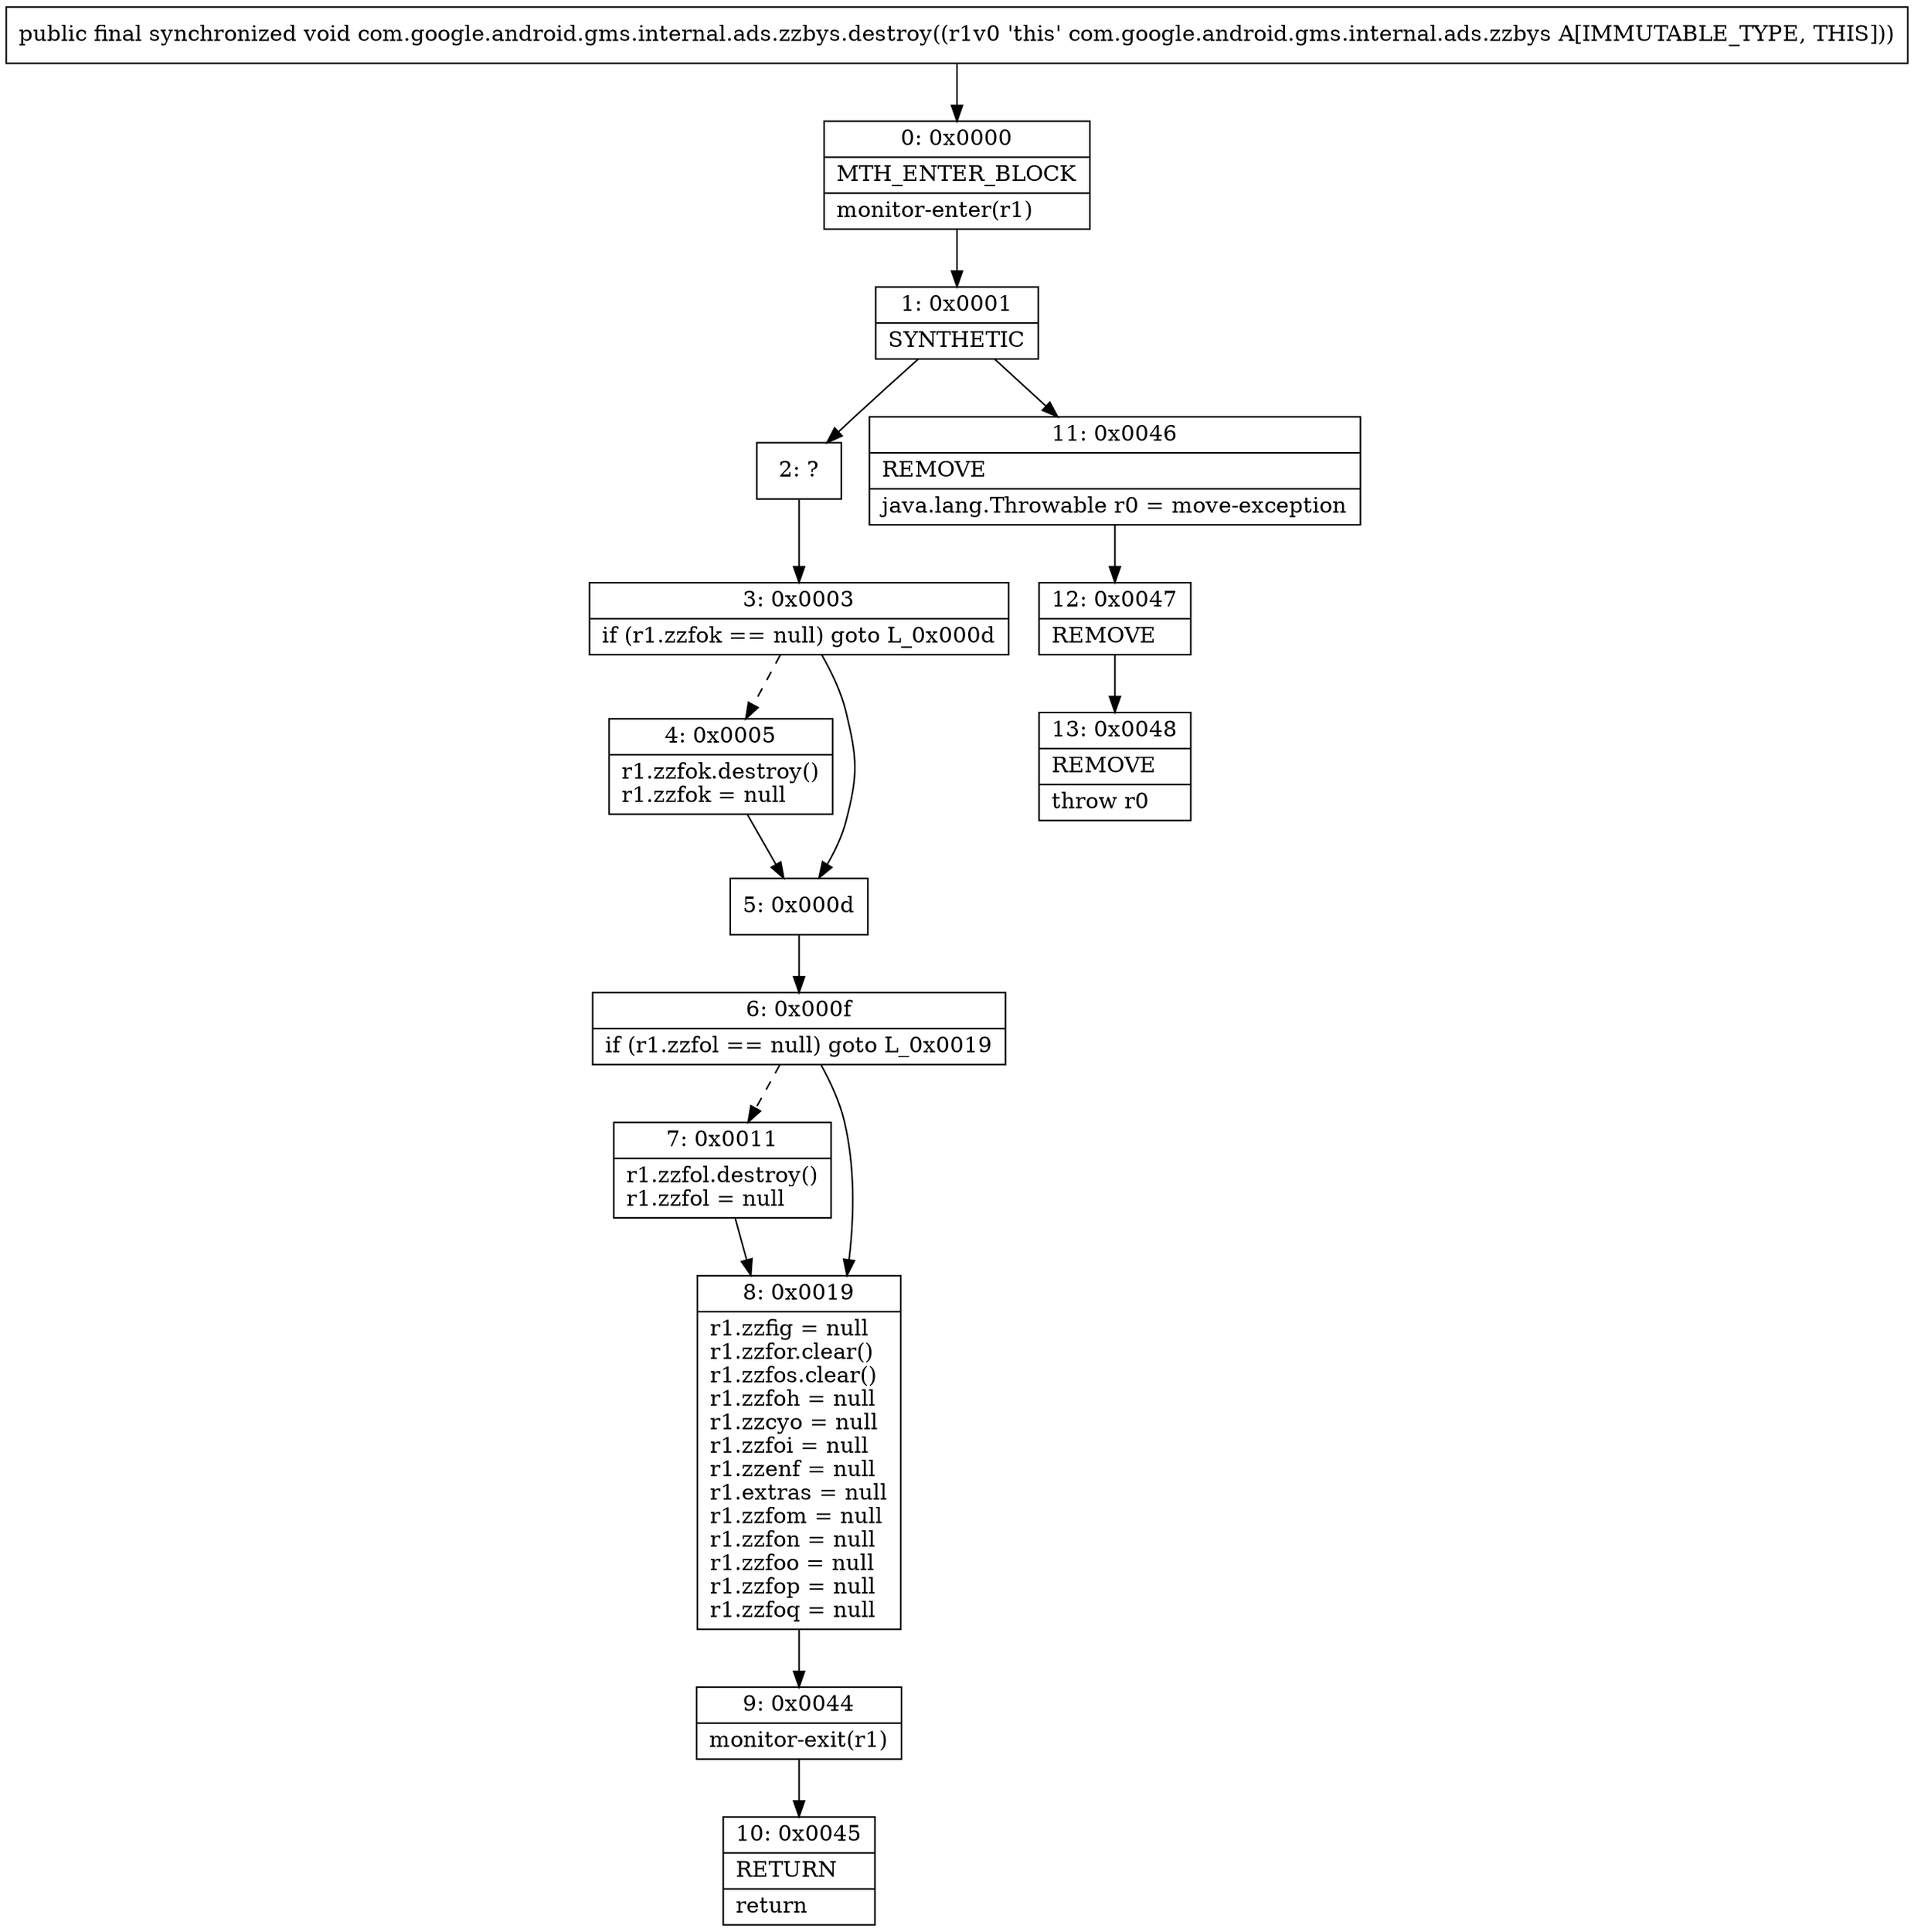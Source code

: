 digraph "CFG forcom.google.android.gms.internal.ads.zzbys.destroy()V" {
Node_0 [shape=record,label="{0\:\ 0x0000|MTH_ENTER_BLOCK\l|monitor\-enter(r1)\l}"];
Node_1 [shape=record,label="{1\:\ 0x0001|SYNTHETIC\l}"];
Node_2 [shape=record,label="{2\:\ ?}"];
Node_3 [shape=record,label="{3\:\ 0x0003|if (r1.zzfok == null) goto L_0x000d\l}"];
Node_4 [shape=record,label="{4\:\ 0x0005|r1.zzfok.destroy()\lr1.zzfok = null\l}"];
Node_5 [shape=record,label="{5\:\ 0x000d}"];
Node_6 [shape=record,label="{6\:\ 0x000f|if (r1.zzfol == null) goto L_0x0019\l}"];
Node_7 [shape=record,label="{7\:\ 0x0011|r1.zzfol.destroy()\lr1.zzfol = null\l}"];
Node_8 [shape=record,label="{8\:\ 0x0019|r1.zzfig = null\lr1.zzfor.clear()\lr1.zzfos.clear()\lr1.zzfoh = null\lr1.zzcyo = null\lr1.zzfoi = null\lr1.zzenf = null\lr1.extras = null\lr1.zzfom = null\lr1.zzfon = null\lr1.zzfoo = null\lr1.zzfop = null\lr1.zzfoq = null\l}"];
Node_9 [shape=record,label="{9\:\ 0x0044|monitor\-exit(r1)\l}"];
Node_10 [shape=record,label="{10\:\ 0x0045|RETURN\l|return\l}"];
Node_11 [shape=record,label="{11\:\ 0x0046|REMOVE\l|java.lang.Throwable r0 = move\-exception\l}"];
Node_12 [shape=record,label="{12\:\ 0x0047|REMOVE\l}"];
Node_13 [shape=record,label="{13\:\ 0x0048|REMOVE\l|throw r0\l}"];
MethodNode[shape=record,label="{public final synchronized void com.google.android.gms.internal.ads.zzbys.destroy((r1v0 'this' com.google.android.gms.internal.ads.zzbys A[IMMUTABLE_TYPE, THIS])) }"];
MethodNode -> Node_0;
Node_0 -> Node_1;
Node_1 -> Node_2;
Node_1 -> Node_11;
Node_2 -> Node_3;
Node_3 -> Node_4[style=dashed];
Node_3 -> Node_5;
Node_4 -> Node_5;
Node_5 -> Node_6;
Node_6 -> Node_7[style=dashed];
Node_6 -> Node_8;
Node_7 -> Node_8;
Node_8 -> Node_9;
Node_9 -> Node_10;
Node_11 -> Node_12;
Node_12 -> Node_13;
}

